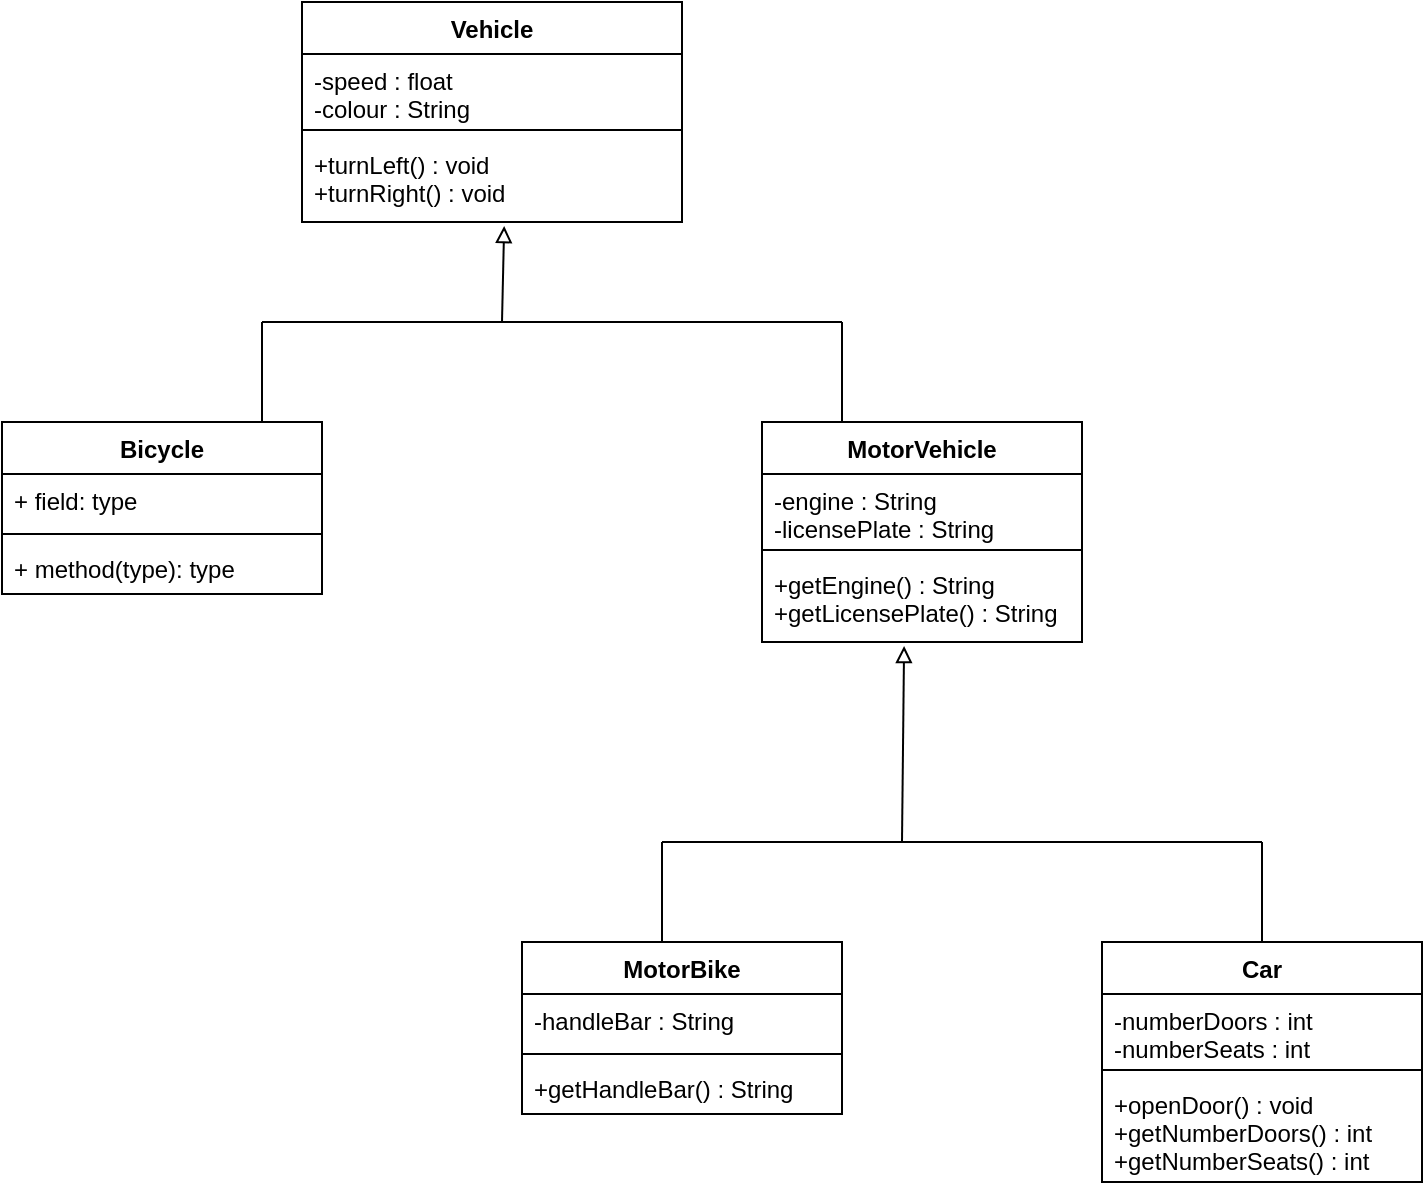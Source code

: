 <mxfile version="13.7.5" type="github" pages="2">
  <diagram id="dpjFW5hBstZF6kvBR1lZ" name="Page-1">
    <mxGraphModel dx="361" dy="655" grid="1" gridSize="10" guides="1" tooltips="1" connect="1" arrows="1" fold="1" page="1" pageScale="1" pageWidth="850" pageHeight="1100" math="0" shadow="0">
      <root>
        <mxCell id="0" />
        <mxCell id="1" parent="0" />
        <mxCell id="GI95pFD4Ma2FrygbHHeH-1" value="Vehicle" style="swimlane;fontStyle=1;align=center;verticalAlign=top;childLayout=stackLayout;horizontal=1;startSize=26;horizontalStack=0;resizeParent=1;resizeParentMax=0;resizeLast=0;collapsible=1;marginBottom=0;" vertex="1" parent="1">
          <mxGeometry x="350" y="90" width="190" height="110" as="geometry" />
        </mxCell>
        <mxCell id="GI95pFD4Ma2FrygbHHeH-2" value="-speed : float&#xa;-colour : String" style="text;strokeColor=none;fillColor=none;align=left;verticalAlign=top;spacingLeft=4;spacingRight=4;overflow=hidden;rotatable=0;points=[[0,0.5],[1,0.5]];portConstraint=eastwest;" vertex="1" parent="GI95pFD4Ma2FrygbHHeH-1">
          <mxGeometry y="26" width="190" height="34" as="geometry" />
        </mxCell>
        <mxCell id="GI95pFD4Ma2FrygbHHeH-3" value="" style="line;strokeWidth=1;fillColor=none;align=left;verticalAlign=middle;spacingTop=-1;spacingLeft=3;spacingRight=3;rotatable=0;labelPosition=right;points=[];portConstraint=eastwest;" vertex="1" parent="GI95pFD4Ma2FrygbHHeH-1">
          <mxGeometry y="60" width="190" height="8" as="geometry" />
        </mxCell>
        <mxCell id="GI95pFD4Ma2FrygbHHeH-4" value="+turnLeft() : void&#xa;+turnRight() : void" style="text;strokeColor=none;fillColor=none;align=left;verticalAlign=top;spacingLeft=4;spacingRight=4;overflow=hidden;rotatable=0;points=[[0,0.5],[1,0.5]];portConstraint=eastwest;" vertex="1" parent="GI95pFD4Ma2FrygbHHeH-1">
          <mxGeometry y="68" width="190" height="42" as="geometry" />
        </mxCell>
        <mxCell id="GI95pFD4Ma2FrygbHHeH-17" value="MotorVehicle" style="swimlane;fontStyle=1;align=center;verticalAlign=top;childLayout=stackLayout;horizontal=1;startSize=26;horizontalStack=0;resizeParent=1;resizeParentMax=0;resizeLast=0;collapsible=1;marginBottom=0;" vertex="1" parent="1">
          <mxGeometry x="580" y="300" width="160" height="110" as="geometry" />
        </mxCell>
        <mxCell id="GI95pFD4Ma2FrygbHHeH-18" value="-engine : String&#xa;-licensePlate : String&#xa;" style="text;strokeColor=none;fillColor=none;align=left;verticalAlign=top;spacingLeft=4;spacingRight=4;overflow=hidden;rotatable=0;points=[[0,0.5],[1,0.5]];portConstraint=eastwest;" vertex="1" parent="GI95pFD4Ma2FrygbHHeH-17">
          <mxGeometry y="26" width="160" height="34" as="geometry" />
        </mxCell>
        <mxCell id="GI95pFD4Ma2FrygbHHeH-19" value="" style="line;strokeWidth=1;fillColor=none;align=left;verticalAlign=middle;spacingTop=-1;spacingLeft=3;spacingRight=3;rotatable=0;labelPosition=right;points=[];portConstraint=eastwest;" vertex="1" parent="GI95pFD4Ma2FrygbHHeH-17">
          <mxGeometry y="60" width="160" height="8" as="geometry" />
        </mxCell>
        <mxCell id="GI95pFD4Ma2FrygbHHeH-20" value="+getEngine() : String&#xa;+getLicensePlate() : String&#xa;" style="text;strokeColor=none;fillColor=none;align=left;verticalAlign=top;spacingLeft=4;spacingRight=4;overflow=hidden;rotatable=0;points=[[0,0.5],[1,0.5]];portConstraint=eastwest;" vertex="1" parent="GI95pFD4Ma2FrygbHHeH-17">
          <mxGeometry y="68" width="160" height="42" as="geometry" />
        </mxCell>
        <mxCell id="GI95pFD4Ma2FrygbHHeH-13" value="Bicycle" style="swimlane;fontStyle=1;align=center;verticalAlign=top;childLayout=stackLayout;horizontal=1;startSize=26;horizontalStack=0;resizeParent=1;resizeParentMax=0;resizeLast=0;collapsible=1;marginBottom=0;" vertex="1" parent="1">
          <mxGeometry x="200" y="300" width="160" height="86" as="geometry" />
        </mxCell>
        <mxCell id="GI95pFD4Ma2FrygbHHeH-14" value="+ field: type" style="text;strokeColor=none;fillColor=none;align=left;verticalAlign=top;spacingLeft=4;spacingRight=4;overflow=hidden;rotatable=0;points=[[0,0.5],[1,0.5]];portConstraint=eastwest;" vertex="1" parent="GI95pFD4Ma2FrygbHHeH-13">
          <mxGeometry y="26" width="160" height="26" as="geometry" />
        </mxCell>
        <mxCell id="GI95pFD4Ma2FrygbHHeH-15" value="" style="line;strokeWidth=1;fillColor=none;align=left;verticalAlign=middle;spacingTop=-1;spacingLeft=3;spacingRight=3;rotatable=0;labelPosition=right;points=[];portConstraint=eastwest;" vertex="1" parent="GI95pFD4Ma2FrygbHHeH-13">
          <mxGeometry y="52" width="160" height="8" as="geometry" />
        </mxCell>
        <mxCell id="GI95pFD4Ma2FrygbHHeH-16" value="+ method(type): type" style="text;strokeColor=none;fillColor=none;align=left;verticalAlign=top;spacingLeft=4;spacingRight=4;overflow=hidden;rotatable=0;points=[[0,0.5],[1,0.5]];portConstraint=eastwest;" vertex="1" parent="GI95pFD4Ma2FrygbHHeH-13">
          <mxGeometry y="60" width="160" height="26" as="geometry" />
        </mxCell>
        <mxCell id="GI95pFD4Ma2FrygbHHeH-23" value="" style="endArrow=none;html=1;" edge="1" parent="1">
          <mxGeometry width="50" height="50" relative="1" as="geometry">
            <mxPoint x="330" y="300" as="sourcePoint" />
            <mxPoint x="330" y="250" as="targetPoint" />
          </mxGeometry>
        </mxCell>
        <mxCell id="GI95pFD4Ma2FrygbHHeH-24" value="" style="endArrow=none;html=1;" edge="1" parent="1">
          <mxGeometry width="50" height="50" relative="1" as="geometry">
            <mxPoint x="620" y="300" as="sourcePoint" />
            <mxPoint x="620" y="250" as="targetPoint" />
          </mxGeometry>
        </mxCell>
        <mxCell id="GI95pFD4Ma2FrygbHHeH-25" value="" style="endArrow=none;html=1;" edge="1" parent="1">
          <mxGeometry width="50" height="50" relative="1" as="geometry">
            <mxPoint x="330" y="250" as="sourcePoint" />
            <mxPoint x="620" y="250" as="targetPoint" />
          </mxGeometry>
        </mxCell>
        <mxCell id="GI95pFD4Ma2FrygbHHeH-26" value="" style="endArrow=block;html=1;entryX=0.532;entryY=1.048;entryDx=0;entryDy=0;entryPerimeter=0;endFill=0;" edge="1" parent="1" target="GI95pFD4Ma2FrygbHHeH-4">
          <mxGeometry width="50" height="50" relative="1" as="geometry">
            <mxPoint x="450" y="250" as="sourcePoint" />
            <mxPoint x="450" y="210" as="targetPoint" />
          </mxGeometry>
        </mxCell>
        <mxCell id="GI95pFD4Ma2FrygbHHeH-27" value="" style="endArrow=none;html=1;" edge="1" parent="1">
          <mxGeometry width="50" height="50" relative="1" as="geometry">
            <mxPoint x="530" y="510" as="sourcePoint" />
            <mxPoint x="830" y="510" as="targetPoint" />
          </mxGeometry>
        </mxCell>
        <mxCell id="GI95pFD4Ma2FrygbHHeH-28" value="" style="endArrow=none;html=1;startArrow=block;startFill=0;exitX=0.444;exitY=1.048;exitDx=0;exitDy=0;exitPerimeter=0;" edge="1" parent="1" source="GI95pFD4Ma2FrygbHHeH-20">
          <mxGeometry width="50" height="50" relative="1" as="geometry">
            <mxPoint x="720" y="470" as="sourcePoint" />
            <mxPoint x="650" y="510" as="targetPoint" />
          </mxGeometry>
        </mxCell>
        <mxCell id="GI95pFD4Ma2FrygbHHeH-29" value="" style="endArrow=none;html=1;" edge="1" parent="1">
          <mxGeometry width="50" height="50" relative="1" as="geometry">
            <mxPoint x="530" y="560" as="sourcePoint" />
            <mxPoint x="530" y="510" as="targetPoint" />
          </mxGeometry>
        </mxCell>
        <mxCell id="GI95pFD4Ma2FrygbHHeH-30" value="" style="endArrow=none;html=1;" edge="1" parent="1">
          <mxGeometry width="50" height="50" relative="1" as="geometry">
            <mxPoint x="830" y="560" as="sourcePoint" />
            <mxPoint x="830" y="510" as="targetPoint" />
          </mxGeometry>
        </mxCell>
        <mxCell id="GI95pFD4Ma2FrygbHHeH-35" value="MotorBike" style="swimlane;fontStyle=1;align=center;verticalAlign=top;childLayout=stackLayout;horizontal=1;startSize=26;horizontalStack=0;resizeParent=1;resizeParentMax=0;resizeLast=0;collapsible=1;marginBottom=0;" vertex="1" parent="1">
          <mxGeometry x="460" y="560" width="160" height="86" as="geometry" />
        </mxCell>
        <mxCell id="GI95pFD4Ma2FrygbHHeH-36" value="-handleBar : String" style="text;strokeColor=none;fillColor=none;align=left;verticalAlign=top;spacingLeft=4;spacingRight=4;overflow=hidden;rotatable=0;points=[[0,0.5],[1,0.5]];portConstraint=eastwest;" vertex="1" parent="GI95pFD4Ma2FrygbHHeH-35">
          <mxGeometry y="26" width="160" height="26" as="geometry" />
        </mxCell>
        <mxCell id="GI95pFD4Ma2FrygbHHeH-37" value="" style="line;strokeWidth=1;fillColor=none;align=left;verticalAlign=middle;spacingTop=-1;spacingLeft=3;spacingRight=3;rotatable=0;labelPosition=right;points=[];portConstraint=eastwest;" vertex="1" parent="GI95pFD4Ma2FrygbHHeH-35">
          <mxGeometry y="52" width="160" height="8" as="geometry" />
        </mxCell>
        <mxCell id="GI95pFD4Ma2FrygbHHeH-38" value="+getHandleBar() : String" style="text;strokeColor=none;fillColor=none;align=left;verticalAlign=top;spacingLeft=4;spacingRight=4;overflow=hidden;rotatable=0;points=[[0,0.5],[1,0.5]];portConstraint=eastwest;" vertex="1" parent="GI95pFD4Ma2FrygbHHeH-35">
          <mxGeometry y="60" width="160" height="26" as="geometry" />
        </mxCell>
        <mxCell id="GI95pFD4Ma2FrygbHHeH-31" value="Car" style="swimlane;fontStyle=1;align=center;verticalAlign=top;childLayout=stackLayout;horizontal=1;startSize=26;horizontalStack=0;resizeParent=1;resizeParentMax=0;resizeLast=0;collapsible=1;marginBottom=0;" vertex="1" parent="1">
          <mxGeometry x="750" y="560" width="160" height="120" as="geometry" />
        </mxCell>
        <mxCell id="GI95pFD4Ma2FrygbHHeH-32" value="-numberDoors : int&#xa;-numberSeats : int&#xa;" style="text;strokeColor=none;fillColor=none;align=left;verticalAlign=top;spacingLeft=4;spacingRight=4;overflow=hidden;rotatable=0;points=[[0,0.5],[1,0.5]];portConstraint=eastwest;" vertex="1" parent="GI95pFD4Ma2FrygbHHeH-31">
          <mxGeometry y="26" width="160" height="34" as="geometry" />
        </mxCell>
        <mxCell id="GI95pFD4Ma2FrygbHHeH-33" value="" style="line;strokeWidth=1;fillColor=none;align=left;verticalAlign=middle;spacingTop=-1;spacingLeft=3;spacingRight=3;rotatable=0;labelPosition=right;points=[];portConstraint=eastwest;" vertex="1" parent="GI95pFD4Ma2FrygbHHeH-31">
          <mxGeometry y="60" width="160" height="8" as="geometry" />
        </mxCell>
        <mxCell id="GI95pFD4Ma2FrygbHHeH-34" value="+openDoor() : void&#xa;+getNumberDoors() : int&#xa;+getNumberSeats() : int&#xa;" style="text;strokeColor=none;fillColor=none;align=left;verticalAlign=top;spacingLeft=4;spacingRight=4;overflow=hidden;rotatable=0;points=[[0,0.5],[1,0.5]];portConstraint=eastwest;" vertex="1" parent="GI95pFD4Ma2FrygbHHeH-31">
          <mxGeometry y="68" width="160" height="52" as="geometry" />
        </mxCell>
      </root>
    </mxGraphModel>
  </diagram>
  <diagram id="haFD-MwTRoT0U5wPlLFn" name="Page-2">
    <mxGraphModel dx="361" dy="655" grid="1" gridSize="10" guides="1" tooltips="1" connect="1" arrows="1" fold="1" page="1" pageScale="1" pageWidth="850" pageHeight="1100" math="0" shadow="0">
      <root>
        <mxCell id="gmMDFMBDlAMh0A7Q6rai-0" />
        <mxCell id="gmMDFMBDlAMh0A7Q6rai-1" parent="gmMDFMBDlAMh0A7Q6rai-0" />
        <mxCell id="gmMDFMBDlAMh0A7Q6rai-2" value="Course" style="swimlane;fontStyle=1;align=center;verticalAlign=top;childLayout=stackLayout;horizontal=1;startSize=26;horizontalStack=0;resizeParent=1;resizeParentMax=0;resizeLast=0;collapsible=1;marginBottom=0;" vertex="1" parent="gmMDFMBDlAMh0A7Q6rai-1">
          <mxGeometry x="150" y="240" width="250" height="150" as="geometry" />
        </mxCell>
        <mxCell id="gmMDFMBDlAMh0A7Q6rai-3" value="-students : List&lt;Student&gt;&#xa;-teacher  : Lecturer&#xa;&#xa;" style="text;strokeColor=none;fillColor=none;align=left;verticalAlign=top;spacingLeft=4;spacingRight=4;overflow=hidden;rotatable=0;points=[[0,0.5],[1,0.5]];portConstraint=eastwest;" vertex="1" parent="gmMDFMBDlAMh0A7Q6rai-2">
          <mxGeometry y="26" width="250" height="34" as="geometry" />
        </mxCell>
        <mxCell id="gmMDFMBDlAMh0A7Q6rai-4" value="" style="line;strokeWidth=1;fillColor=none;align=left;verticalAlign=middle;spacingTop=-1;spacingLeft=3;spacingRight=3;rotatable=0;labelPosition=right;points=[];portConstraint=eastwest;" vertex="1" parent="gmMDFMBDlAMh0A7Q6rai-2">
          <mxGeometry y="60" width="250" height="8" as="geometry" />
        </mxCell>
        <mxCell id="gmMDFMBDlAMh0A7Q6rai-5" value="+addStudent(Student) : void&#xa;+removeStudent(Student) : void&#xa;+assignTeacher(Lecturer) : void&#xa;+getStudents() : List&lt;Student&gt;&#xa;+getTeacher() : Lecturer&#xa;&#xa;" style="text;strokeColor=none;fillColor=none;align=left;verticalAlign=top;spacingLeft=4;spacingRight=4;overflow=hidden;rotatable=0;points=[[0,0.5],[1,0.5]];portConstraint=eastwest;" vertex="1" parent="gmMDFMBDlAMh0A7Q6rai-2">
          <mxGeometry y="68" width="250" height="82" as="geometry" />
        </mxCell>
        <mxCell id="gmMDFMBDlAMh0A7Q6rai-14" value="" style="endArrow=none;html=1;entryX=0.084;entryY=1.037;entryDx=0;entryDy=0;entryPerimeter=0;" edge="1" parent="gmMDFMBDlAMh0A7Q6rai-1" target="gmMDFMBDlAMh0A7Q6rai-5">
          <mxGeometry width="50" height="50" relative="1" as="geometry">
            <mxPoint x="170" y="520" as="sourcePoint" />
            <mxPoint x="220" y="470" as="targetPoint" />
          </mxGeometry>
        </mxCell>
        <mxCell id="gmMDFMBDlAMh0A7Q6rai-6" value="Student" style="swimlane;fontStyle=1;align=center;verticalAlign=top;childLayout=stackLayout;horizontal=1;startSize=26;horizontalStack=0;resizeParent=1;resizeParentMax=0;resizeLast=0;collapsible=1;marginBottom=0;" vertex="1" parent="gmMDFMBDlAMh0A7Q6rai-1">
          <mxGeometry x="330" y="520" width="160" height="46" as="geometry" />
        </mxCell>
        <mxCell id="gmMDFMBDlAMh0A7Q6rai-15" value="" style="endArrow=none;html=1;entryX=0.876;entryY=1.012;entryDx=0;entryDy=0;entryPerimeter=0;" edge="1" parent="gmMDFMBDlAMh0A7Q6rai-1" target="gmMDFMBDlAMh0A7Q6rai-5">
          <mxGeometry width="50" height="50" relative="1" as="geometry">
            <mxPoint x="370" y="520" as="sourcePoint" />
            <mxPoint x="420" y="470" as="targetPoint" />
          </mxGeometry>
        </mxCell>
        <mxCell id="gmMDFMBDlAMh0A7Q6rai-17" value="1" style="text;html=1;align=center;verticalAlign=middle;resizable=0;points=[];autosize=1;" vertex="1" parent="gmMDFMBDlAMh0A7Q6rai-1">
          <mxGeometry x="170" y="500" width="20" height="20" as="geometry" />
        </mxCell>
        <mxCell id="gmMDFMBDlAMh0A7Q6rai-18" value="*" style="text;html=1;align=center;verticalAlign=middle;resizable=0;points=[];autosize=1;" vertex="1" parent="gmMDFMBDlAMh0A7Q6rai-1">
          <mxGeometry x="170" y="390" width="20" height="20" as="geometry" />
        </mxCell>
        <mxCell id="gmMDFMBDlAMh0A7Q6rai-10" value="Lecturer" style="swimlane;fontStyle=1;align=center;verticalAlign=top;childLayout=stackLayout;horizontal=1;startSize=26;horizontalStack=0;resizeParent=1;resizeParentMax=0;resizeLast=0;collapsible=1;marginBottom=0;" vertex="1" parent="gmMDFMBDlAMh0A7Q6rai-1">
          <mxGeometry x="20" y="520" width="220" height="86" as="geometry" />
        </mxCell>
        <mxCell id="gmMDFMBDlAMh0A7Q6rai-11" value="-coursesTaught : List&lt;Course&gt;" style="text;strokeColor=none;fillColor=none;align=left;verticalAlign=top;spacingLeft=4;spacingRight=4;overflow=hidden;rotatable=0;points=[[0,0.5],[1,0.5]];portConstraint=eastwest;" vertex="1" parent="gmMDFMBDlAMh0A7Q6rai-10">
          <mxGeometry y="26" width="220" height="26" as="geometry" />
        </mxCell>
        <mxCell id="gmMDFMBDlAMh0A7Q6rai-12" value="" style="line;strokeWidth=1;fillColor=none;align=left;verticalAlign=middle;spacingTop=-1;spacingLeft=3;spacingRight=3;rotatable=0;labelPosition=right;points=[];portConstraint=eastwest;" vertex="1" parent="gmMDFMBDlAMh0A7Q6rai-10">
          <mxGeometry y="52" width="220" height="8" as="geometry" />
        </mxCell>
        <mxCell id="gmMDFMBDlAMh0A7Q6rai-13" value="+getCoursesTaught() : List&lt;Course&gt;" style="text;strokeColor=none;fillColor=none;align=left;verticalAlign=top;spacingLeft=4;spacingRight=4;overflow=hidden;rotatable=0;points=[[0,0.5],[1,0.5]];portConstraint=eastwest;" vertex="1" parent="gmMDFMBDlAMh0A7Q6rai-10">
          <mxGeometry y="60" width="220" height="26" as="geometry" />
        </mxCell>
        <mxCell id="gmMDFMBDlAMh0A7Q6rai-19" value="&lt;div&gt;*&lt;/div&gt;" style="text;html=1;align=center;verticalAlign=middle;resizable=0;points=[];autosize=1;" vertex="1" parent="gmMDFMBDlAMh0A7Q6rai-1">
          <mxGeometry x="370" y="390" width="20" height="20" as="geometry" />
        </mxCell>
        <mxCell id="gmMDFMBDlAMh0A7Q6rai-20" value="*" style="text;html=1;align=center;verticalAlign=middle;resizable=0;points=[];autosize=1;" vertex="1" parent="gmMDFMBDlAMh0A7Q6rai-1">
          <mxGeometry x="300" y="500" width="160" height="20" as="geometry" />
        </mxCell>
        <mxCell id="gmMDFMBDlAMh0A7Q6rai-21" value="" style="endArrow=none;html=1;" edge="1" parent="gmMDFMBDlAMh0A7Q6rai-1">
          <mxGeometry width="50" height="50" relative="1" as="geometry">
            <mxPoint x="120" y="740" as="sourcePoint" />
            <mxPoint x="425" y="740" as="targetPoint" />
          </mxGeometry>
        </mxCell>
        <mxCell id="gmMDFMBDlAMh0A7Q6rai-22" value="" style="endArrow=none;html=1;" edge="1" parent="gmMDFMBDlAMh0A7Q6rai-1">
          <mxGeometry width="50" height="50" relative="1" as="geometry">
            <mxPoint x="425" y="740" as="sourcePoint" />
            <mxPoint x="425" y="570" as="targetPoint" />
          </mxGeometry>
        </mxCell>
        <mxCell id="gmMDFMBDlAMh0A7Q6rai-23" value="" style="endArrow=none;html=1;entryX=0.455;entryY=1.154;entryDx=0;entryDy=0;entryPerimeter=0;" edge="1" parent="gmMDFMBDlAMh0A7Q6rai-1" target="gmMDFMBDlAMh0A7Q6rai-13">
          <mxGeometry width="50" height="50" relative="1" as="geometry">
            <mxPoint x="120" y="740" as="sourcePoint" />
            <mxPoint x="170" y="690" as="targetPoint" />
          </mxGeometry>
        </mxCell>
        <mxCell id="gmMDFMBDlAMh0A7Q6rai-24" value="" style="endArrow=block;html=1;startArrow=none;startFill=0;endFill=0;" edge="1" parent="gmMDFMBDlAMh0A7Q6rai-1">
          <mxGeometry width="50" height="50" relative="1" as="geometry">
            <mxPoint x="270" y="740" as="sourcePoint" />
            <mxPoint x="270" y="880" as="targetPoint" />
          </mxGeometry>
        </mxCell>
        <mxCell id="gmMDFMBDlAMh0A7Q6rai-25" value="Person" style="swimlane;fontStyle=1;align=center;verticalAlign=top;childLayout=stackLayout;horizontal=1;startSize=26;horizontalStack=0;resizeParent=1;resizeParentMax=0;resizeLast=0;collapsible=1;marginBottom=0;" vertex="1" parent="gmMDFMBDlAMh0A7Q6rai-1">
          <mxGeometry x="200" y="880" width="160" height="110" as="geometry" />
        </mxCell>
        <mxCell id="gmMDFMBDlAMh0A7Q6rai-26" value="-name : String&#xa;-email : String&#xa;" style="text;strokeColor=none;fillColor=none;align=left;verticalAlign=top;spacingLeft=4;spacingRight=4;overflow=hidden;rotatable=0;points=[[0,0.5],[1,0.5]];portConstraint=eastwest;" vertex="1" parent="gmMDFMBDlAMh0A7Q6rai-25">
          <mxGeometry y="26" width="160" height="34" as="geometry" />
        </mxCell>
        <mxCell id="gmMDFMBDlAMh0A7Q6rai-27" value="" style="line;strokeWidth=1;fillColor=none;align=left;verticalAlign=middle;spacingTop=-1;spacingLeft=3;spacingRight=3;rotatable=0;labelPosition=right;points=[];portConstraint=eastwest;" vertex="1" parent="gmMDFMBDlAMh0A7Q6rai-25">
          <mxGeometry y="60" width="160" height="8" as="geometry" />
        </mxCell>
        <mxCell id="gmMDFMBDlAMh0A7Q6rai-28" value="+getName() : String&#xa;+getEmail() : String&#xa;" style="text;strokeColor=none;fillColor=none;align=left;verticalAlign=top;spacingLeft=4;spacingRight=4;overflow=hidden;rotatable=0;points=[[0,0.5],[1,0.5]];portConstraint=eastwest;" vertex="1" parent="gmMDFMBDlAMh0A7Q6rai-25">
          <mxGeometry y="68" width="160" height="42" as="geometry" />
        </mxCell>
      </root>
    </mxGraphModel>
  </diagram>
</mxfile>
